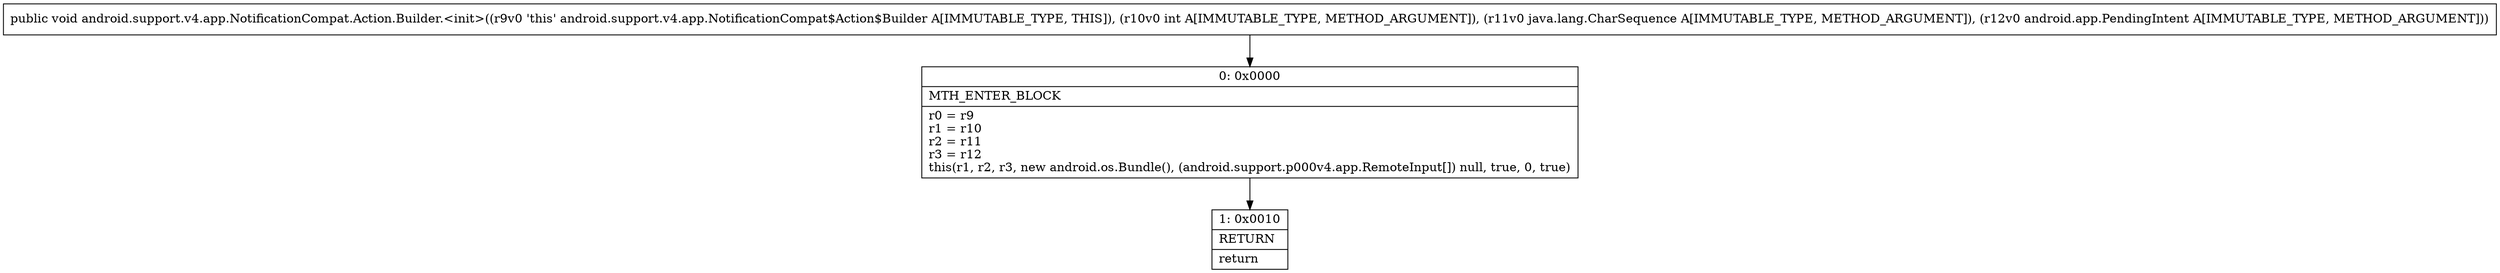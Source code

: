 digraph "CFG forandroid.support.v4.app.NotificationCompat.Action.Builder.\<init\>(ILjava\/lang\/CharSequence;Landroid\/app\/PendingIntent;)V" {
Node_0 [shape=record,label="{0\:\ 0x0000|MTH_ENTER_BLOCK\l|r0 = r9\lr1 = r10\lr2 = r11\lr3 = r12\lthis(r1, r2, r3, new android.os.Bundle(), (android.support.p000v4.app.RemoteInput[]) null, true, 0, true)\l}"];
Node_1 [shape=record,label="{1\:\ 0x0010|RETURN\l|return\l}"];
MethodNode[shape=record,label="{public void android.support.v4.app.NotificationCompat.Action.Builder.\<init\>((r9v0 'this' android.support.v4.app.NotificationCompat$Action$Builder A[IMMUTABLE_TYPE, THIS]), (r10v0 int A[IMMUTABLE_TYPE, METHOD_ARGUMENT]), (r11v0 java.lang.CharSequence A[IMMUTABLE_TYPE, METHOD_ARGUMENT]), (r12v0 android.app.PendingIntent A[IMMUTABLE_TYPE, METHOD_ARGUMENT])) }"];
MethodNode -> Node_0;
Node_0 -> Node_1;
}

